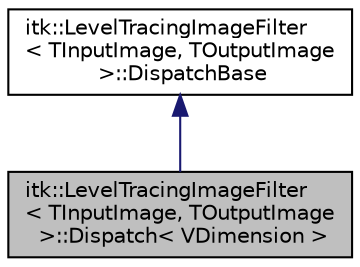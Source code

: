 digraph "itk::LevelTracingImageFilter&lt; TInputImage, TOutputImage &gt;::Dispatch&lt; VDimension &gt;"
{
  bgcolor="transparent";
  edge [fontname="Helvetica",fontsize="10",labelfontname="Helvetica",labelfontsize="10"];
  node [fontname="Helvetica",fontsize="10",shape=record];
  Node0 [label="itk::LevelTracingImageFilter\l\< TInputImage, TOutputImage\l \>::Dispatch\< VDimension \>",height=0.2,width=0.4,color="black", fillcolor="grey75", style="filled", fontcolor="black"];
  Node1 -> Node0 [dir="back",color="midnightblue",fontsize="10",style="solid",fontname="Helvetica"];
  Node1 [label="itk::LevelTracingImageFilter\l\< TInputImage, TOutputImage\l \>::DispatchBase",height=0.2,width=0.4,color="black",URL="$structitk_1_1LevelTracingImageFilter_1_1DispatchBase.html",tooltip="To control overloaded versions of ComputeThreshold. "];
}
